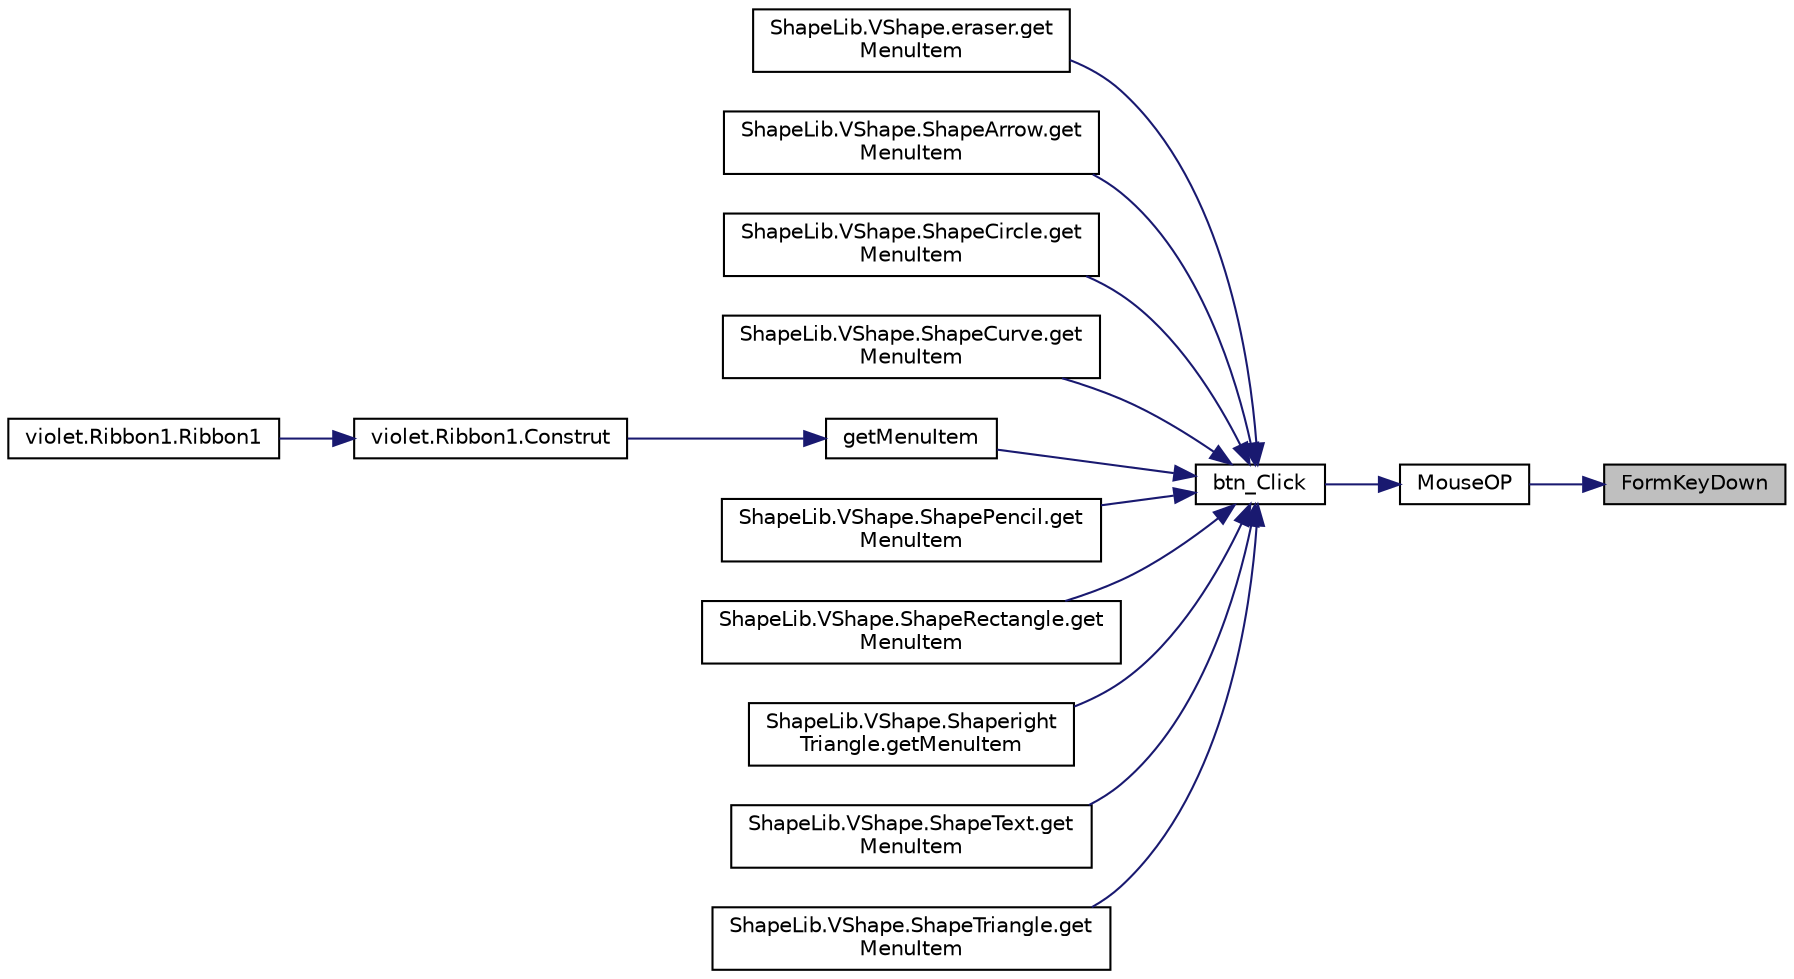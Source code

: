 digraph "FormKeyDown"
{
 // LATEX_PDF_SIZE
  edge [fontname="Helvetica",fontsize="10",labelfontname="Helvetica",labelfontsize="10"];
  node [fontname="Helvetica",fontsize="10",shape=record];
  rankdir="RL";
  Node96 [label="FormKeyDown",height=0.2,width=0.4,color="black", fillcolor="grey75", style="filled", fontcolor="black",tooltip=" "];
  Node96 -> Node97 [dir="back",color="midnightblue",fontsize="10",style="solid",fontname="Helvetica"];
  Node97 [label="MouseOP",height=0.2,width=0.4,color="black", fillcolor="white", style="filled",URL="$classShapeLib_1_1VShape_1_1ShapeObj.html#a34b2c442f54a1f1bb63b778459d2ee6b",tooltip=" "];
  Node97 -> Node98 [dir="back",color="midnightblue",fontsize="10",style="solid",fontname="Helvetica"];
  Node98 [label="btn_Click",height=0.2,width=0.4,color="black", fillcolor="white", style="filled",URL="$classShapeLib_1_1VShape_1_1ShapeObj.html#afb4e81bd5f76a3bc344c03788b1b748a",tooltip="UI 點選"];
  Node98 -> Node99 [dir="back",color="midnightblue",fontsize="10",style="solid",fontname="Helvetica"];
  Node99 [label="ShapeLib.VShape.eraser.get\lMenuItem",height=0.2,width=0.4,color="black", fillcolor="white", style="filled",URL="$classShapeLib_1_1VShape_1_1eraser.html#aa5c01f3ce2f0608edd0a0b231393bde8",tooltip="覆寫System.Collections.ArrayList"];
  Node98 -> Node100 [dir="back",color="midnightblue",fontsize="10",style="solid",fontname="Helvetica"];
  Node100 [label="ShapeLib.VShape.ShapeArrow.get\lMenuItem",height=0.2,width=0.4,color="black", fillcolor="white", style="filled",URL="$classShapeLib_1_1VShape_1_1ShapeArrow.html#aa5c01f3ce2f0608edd0a0b231393bde8",tooltip="覆寫System.Collections.ArrayList"];
  Node98 -> Node101 [dir="back",color="midnightblue",fontsize="10",style="solid",fontname="Helvetica"];
  Node101 [label="ShapeLib.VShape.ShapeCircle.get\lMenuItem",height=0.2,width=0.4,color="black", fillcolor="white", style="filled",URL="$classShapeLib_1_1VShape_1_1ShapeCircle.html#aa5c01f3ce2f0608edd0a0b231393bde8",tooltip="覆寫System.Collections.ArrayList"];
  Node98 -> Node102 [dir="back",color="midnightblue",fontsize="10",style="solid",fontname="Helvetica"];
  Node102 [label="ShapeLib.VShape.ShapeCurve.get\lMenuItem",height=0.2,width=0.4,color="black", fillcolor="white", style="filled",URL="$classShapeLib_1_1VShape_1_1ShapeCurve.html#aa5c01f3ce2f0608edd0a0b231393bde8",tooltip="覆寫System.Collections.ArrayList"];
  Node98 -> Node103 [dir="back",color="midnightblue",fontsize="10",style="solid",fontname="Helvetica"];
  Node103 [label="getMenuItem",height=0.2,width=0.4,color="black", fillcolor="white", style="filled",URL="$classShapeLib_1_1VShape_1_1ShapeObj.html#aa09a6581cc64b36ac58a74a5f6d98459",tooltip="覆寫System.Collections.ArrayList"];
  Node103 -> Node104 [dir="back",color="midnightblue",fontsize="10",style="solid",fontname="Helvetica"];
  Node104 [label="violet.Ribbon1.Construt",height=0.2,width=0.4,color="black", fillcolor="white", style="filled",URL="$classviolet_1_1Ribbon1.html#a8b7f0b973376476fb2833e8aa2f4f1d4",tooltip=" "];
  Node104 -> Node105 [dir="back",color="midnightblue",fontsize="10",style="solid",fontname="Helvetica"];
  Node105 [label="violet.Ribbon1.Ribbon1",height=0.2,width=0.4,color="black", fillcolor="white", style="filled",URL="$classviolet_1_1Ribbon1.html#afc6de2c82a1dd328f4aa83e0e02bf293",tooltip=" "];
  Node98 -> Node106 [dir="back",color="midnightblue",fontsize="10",style="solid",fontname="Helvetica"];
  Node106 [label="ShapeLib.VShape.ShapePencil.get\lMenuItem",height=0.2,width=0.4,color="black", fillcolor="white", style="filled",URL="$classShapeLib_1_1VShape_1_1ShapePencil.html#aa5c01f3ce2f0608edd0a0b231393bde8",tooltip="覆寫System.Collections.ArrayList"];
  Node98 -> Node107 [dir="back",color="midnightblue",fontsize="10",style="solid",fontname="Helvetica"];
  Node107 [label="ShapeLib.VShape.ShapeRectangle.get\lMenuItem",height=0.2,width=0.4,color="black", fillcolor="white", style="filled",URL="$classShapeLib_1_1VShape_1_1ShapeRectangle.html#aa5c01f3ce2f0608edd0a0b231393bde8",tooltip="覆寫System.Collections.ArrayList"];
  Node98 -> Node108 [dir="back",color="midnightblue",fontsize="10",style="solid",fontname="Helvetica"];
  Node108 [label="ShapeLib.VShape.Shaperight\lTriangle.getMenuItem",height=0.2,width=0.4,color="black", fillcolor="white", style="filled",URL="$classShapeLib_1_1VShape_1_1ShaperightTriangle.html#aa5c01f3ce2f0608edd0a0b231393bde8",tooltip="覆寫System.Collections.ArrayList"];
  Node98 -> Node109 [dir="back",color="midnightblue",fontsize="10",style="solid",fontname="Helvetica"];
  Node109 [label="ShapeLib.VShape.ShapeText.get\lMenuItem",height=0.2,width=0.4,color="black", fillcolor="white", style="filled",URL="$classShapeLib_1_1VShape_1_1ShapeText.html#aa5c01f3ce2f0608edd0a0b231393bde8",tooltip="覆寫System.Collections.ArrayList"];
  Node98 -> Node110 [dir="back",color="midnightblue",fontsize="10",style="solid",fontname="Helvetica"];
  Node110 [label="ShapeLib.VShape.ShapeTriangle.get\lMenuItem",height=0.2,width=0.4,color="black", fillcolor="white", style="filled",URL="$classShapeLib_1_1VShape_1_1ShapeTriangle.html#aa5c01f3ce2f0608edd0a0b231393bde8",tooltip="覆寫System.Collections.ArrayList"];
}
